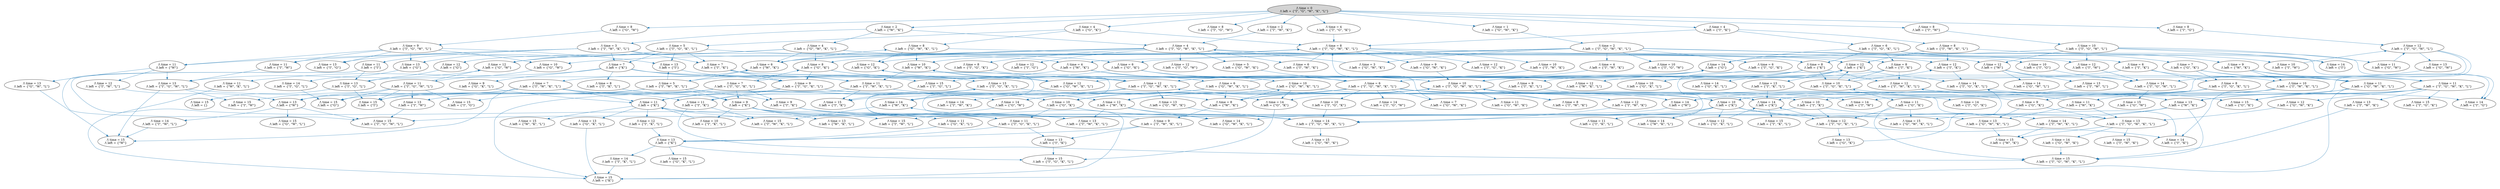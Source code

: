 strict digraph DiskGraph {
edge [colorscheme="paired12"]
nodesep=0.35;
subgraph cluster_graph {
color="white";
6371960837414711353 [label="/\\ time = 0\n/\\ left = {\"I\", \"G\", \"W\", \"K\", \"L\"}",style = filled]
6371960837414711353 -> -8831248367666489432 [label="",color="2",fontcolor="2"];
-8831248367666489432 [label="/\\ time = 1\n/\\ left = {\"G\", \"W\", \"K\"}"];
6371960837414711353 -> -2900929730394984305 [label="",color="2",fontcolor="2"];
-2900929730394984305 [label="/\\ time = 2\n/\\ left = {\"I\", \"W\", \"K\"}"];
-8831248367666489432 -> 6269832106303095257 [label="",color="2",fontcolor="2"];
6269832106303095257 [label="/\\ time = 2\n/\\ left = {\"I\", \"G\", \"W\", \"K\", \"L\"}"];
6371960837414711353 -> -523942397830972949 [label="",color="2",fontcolor="2"];
-523942397830972949 [label="/\\ time = 4\n/\\ left = {\"I\", \"G\", \"K\"}"];
-2900929730394984305 -> 5094582217989166073 [label="",color="2",fontcolor="2"];
5094582217989166073 [label="/\\ time = 4\n/\\ left = {\"I\", \"G\", \"W\", \"K\", \"L\"}"];
6269832106303095257 -> -4621315022431616959 [label="",color="2",fontcolor="2"];
-4621315022431616959 [label="/\\ time = 3\n/\\ left = {\"G\", \"W\", \"K\"}"];
6371960837414711353 -> 5800239404651510337 [label="",color="2",fontcolor="2"];
5800239404651510337 [label="/\\ time = 8\n/\\ left = {\"I\", \"G\", \"W\"}"];
5094582217989166073 -> -1141457604399744902 [label="",color="2",fontcolor="2"];
-1141457604399744902 [label="/\\ time = 5\n/\\ left = {\"G\", \"W\", \"K\"}"];
-4621315022431616959 -> 5094582217989166073 [label="",color="2",fontcolor="2"];
-523942397830972949 -> 7336766973543331769 [label="",color="2",fontcolor="2"];
7336766973543331769 [label="/\\ time = 8\n/\\ left = {\"I\", \"G\", \"W\", \"K\", \"L\"}"];
5094582217989166073 -> -6709110024493867171 [label="",color="2",fontcolor="2"];
-6709110024493867171 [label="/\\ time = 6\n/\\ left = {\"I\", \"W\", \"K\"}"];
6371960837414711353 -> -4266254804019821490 [label="",color="2",fontcolor="2"];
-4266254804019821490 [label="/\\ time = 2\n/\\ left = {\"W\", \"K\"}"];
6269832106303095257 -> -7473543381399648076 [label="",color="2",fontcolor="2"];
-7473543381399648076 [label="/\\ time = 4\n/\\ left = {\"I\", \"W\", \"K\"}"];
-6709110024493867171 -> 7336766973543331769 [label="",color="2",fontcolor="2"];
5094582217989166073 -> 7444579296535693725 [label="",color="2",fontcolor="2"];
7444579296535693725 [label="/\\ time = 8\n/\\ left = {\"I\", \"G\", \"K\"}"];
-1141457604399744902 -> 5322335580766396953 [label="",color="2",fontcolor="2"];
5322335580766396953 [label="/\\ time = 6\n/\\ left = {\"I\", \"G\", \"W\", \"K\", \"L\"}"];
-7473543381399648076 -> 5322335580766396953 [label="",color="2",fontcolor="2"];
6371960837414711353 -> 4829336978914820077 [label="",color="2",fontcolor="2"];
4829336978914820077 [label="/\\ time = 4\n/\\ left = {\"G\", \"K\"}"];
6269832106303095257 -> -4461302287940145662 [label="",color="2",fontcolor="2"];
-4461302287940145662 [label="/\\ time = 6\n/\\ left = {\"I\", \"G\", \"K\"}"];
-4266254804019821490 -> 1705804920901098505 [label="",color="2",fontcolor="2"];
1705804920901098505 [label="/\\ time = 3\n/\\ left = {\"I\", \"W\", \"K\", \"L\"}"];
4829336978914820077 -> 2562939062566474660 [label="",color="2",fontcolor="2"];
2562939062566474660 [label="/\\ time = 5\n/\\ left = {\"I\", \"G\", \"K\", \"L\"}"];
6371960837414711353 -> -6309179108195986662 [label="",color="2",fontcolor="2"];
-6309179108195986662 [label="/\\ time = 8\n/\\ left = {\"G\", \"W\"}"];
5094582217989166073 -> 2677169238158988691 [label="",color="2",fontcolor="2"];
2677169238158988691 [label="/\\ time = 12\n/\\ left = {\"I\", \"G\", \"W\"}"];
7444579296535693725 -> 8867369581331076217 [label="",color="2",fontcolor="2"];
8867369581331076217 [label="/\\ time = 12\n/\\ left = {\"I\", \"G\", \"W\", \"K\", \"L\"}"];
5322335580766396953 -> -3853838533204529261 [label="",color="2",fontcolor="2"];
-3853838533204529261 [label="/\\ time = 7\n/\\ left = {\"G\", \"W\", \"K\"}"];
7336766973543331769 -> 8053098161560733708 [label="",color="2",fontcolor="2"];
8053098161560733708 [label="/\\ time = 9\n/\\ left = {\"G\", \"W\", \"K\"}"];
5094582217989166073 -> -8141785892066152105 [label="",color="2",fontcolor="2"];
-8141785892066152105 [label="/\\ time = 6\n/\\ left = {\"W\", \"K\"}"];
6371960837414711353 -> -4266254804019821490 [label="",color="2",fontcolor="2"];
4829336978914820077 -> -2797845157396497645 [label="",color="2",fontcolor="2"];
-2797845157396497645 [label="/\\ time = 8\n/\\ left = {\"G\", \"W\", \"K\", \"L\"}"];
-4266254804019821490 -> -4727929919326121054 [label="",color="2",fontcolor="2"];
-4727929919326121054 [label="/\\ time = 4\n/\\ left = {\"G\", \"W\", \"K\", \"L\"}"];
6269832106303095257 -> 7697292913399426472 [label="",color="2",fontcolor="2"];
7697292913399426472 [label="/\\ time = 10\n/\\ left = {\"I\", \"G\", \"W\"}"];
-4266254804019821490 -> 5094582217989166073 [label="",color="2",fontcolor="2"];
4829336978914820077 -> 7336766973543331769 [label="",color="2",fontcolor="2"];
6371960837414711353 -> 113232029500720848 [label="",color="2",fontcolor="2"];
113232029500720848 [label="/\\ time = 4\n/\\ left = {\"I\", \"K\"}"];
5094582217989166073 -> -6962660217671868218 [label="",color="2",fontcolor="2"];
-6962660217671868218 [label="/\\ time = 8\n/\\ left = {\"G\", \"K\"}"];
7336766973543331769 -> 4399616329062002475 [label="",color="2",fontcolor="2"];
4399616329062002475 [label="/\\ time = 10\n/\\ left = {\"I\", \"W\", \"K\"}"];
-4461302287940145662 -> 7691661334317549145 [label="",color="2",fontcolor="2"];
7691661334317549145 [label="/\\ time = 10\n/\\ left = {\"I\", \"G\", \"W\", \"K\", \"L\"}"];
5322335580766396953 -> 550076472867141826 [label="",color="2",fontcolor="2"];
550076472867141826 [label="/\\ time = 8\n/\\ left = {\"I\", \"W\", \"K\"}"];
7336766973543331769 -> 1299804508428494415 [label="",color="2",fontcolor="2"];
1299804508428494415 [label="/\\ time = 12\n/\\ left = {\"I\", \"G\", \"K\"}"];
1705804920901098505 -> 2591670588935720626 [label="",color="2",fontcolor="2"];
5094582217989166073 -> -2037619334013131261 [label="",color="2",fontcolor="2"];
-2037619334013131261 [label="/\\ time = 12\n/\\ left = {\"G\", \"W\"}"];
6371960837414711353 -> -1520443659057632729 [label="",color="2",fontcolor="2"];
-1520443659057632729 [label="/\\ time = 8\n/\\ left = {\"I\", \"W\"}"];
4829336978914820077 -> 7336766973543331769 [label="",color="2",fontcolor="2"];
-4266254804019821490 -> 5094582217989166073 [label="",color="2",fontcolor="2"];
6269832106303095257 -> 2591670588935720626 [label="",color="2",fontcolor="2"];
2591670588935720626 [label="/\\ time = 4\n/\\ left = {\"W\", \"K\"}"];
-6309179108195986662 -> -4471962245824902801 [label="",color="2",fontcolor="2"];
-4471962245824902801 [label="/\\ time = 9\n/\\ left = {\"I\", \"G\", \"W\", \"L\"}"];
2562939062566474660 -> -1157242515935772664 [label="",color="2",fontcolor="2"];
-1157242515935772664 [label="/\\ time = 6\n/\\ left = {\"G\", \"K\"}"];
6371960837414711353 -> 4829336978914820077 [label="",color="2",fontcolor="2"];
5094582217989166073 -> -8141785892066152105 [label="",color="2",fontcolor="2"];
1705804920901098505 -> 8218057039632516014 [label="",color="2",fontcolor="2"];
8218057039632516014 [label="/\\ time = 7\n/\\ left = {\"I\", \"K\"}"];
7336766973543331769 -> 6005684039557623420 [label="",color="2",fontcolor="2"];
6005684039557623420 [label="/\\ time = 10\n/\\ left = {\"W\", \"K\"}"];
5322335580766396953 -> 6772469856706551412 [label="",color="2",fontcolor="2"];
6772469856706551412 [label="/\\ time = 10\n/\\ left = {\"I\", \"G\", \"K\"}"];
5094582217989166073 -> -2465528516496926213 [label="",color="2",fontcolor="2"];
-2465528516496926213 [label="/\\ time = 8\n/\\ left = {\"I\", \"K\"}"];
6371960837414711353 -> 113232029500720848 [label="",color="2",fontcolor="2"];
2562939062566474660 -> 8218057039632516014 [label="",color="2",fontcolor="2"];
6269832106303095257 -> -1157242515935772664 [label="",color="2",fontcolor="2"];
5094582217989166073 -> -6831983133775388866 [label="",color="2",fontcolor="2"];
-6831983133775388866 [label="/\\ time = 12\n/\\ left = {\"I\", \"W\"}"];
1705804920901098505 -> -7388036216354476199 [label="",color="2",fontcolor="2"];
-7388036216354476199 [label="/\\ time = 11\n/\\ left = {\"I\", \"W\"}"];
5322335580766396953 -> 2273164571783316090 [label="",color="2",fontcolor="2"];
2273164571783316090 [label="/\\ time = 14\n/\\ left = {\"I\", \"G\", \"W\"}"];
8867369581331076217 -> 1917401087481341918 [label="",color="2",fontcolor="2"];
1917401087481341918 [label="/\\ time = 13\n/\\ left = {\"G\", \"W\", \"K\"}"];
7336766973543331769 -> -3128297024363375137 [label="",color="2",fontcolor="2"];
-3128297024363375137 [label="/\\ time = 12\n/\\ left = {\"G\", \"K\"}"];
5094582217989166073 -> -6962660217671868218 [label="",color="2",fontcolor="2"];
6269832106303095257 -> 325575779589221631 [label="",color="2",fontcolor="2"];
325575779589221631 [label="/\\ time = 10\n/\\ left = {\"G\", \"W\"}"];
2562939062566474660 -> -9170479429236687985 [label="",color="2",fontcolor="2"];
-9170479429236687985 [label="/\\ time = 13\n/\\ left = {\"I\", \"G\"}"];
6371960837414711353 -> 1448338576817878029 [label="",color="2",fontcolor="2"];
1448338576817878029 [label="/\\ time = 8\n/\\ left = {\"I\", \"G\"}"];
6269832106303095257 -> 2591670588935720626 [label="",color="2",fontcolor="2"];
5094582217989166073 -> -2465528516496926213 [label="",color="2",fontcolor="2"];
7336766973543331769 -> 6005684039557623420 [label="",color="2",fontcolor="2"];
8867369581331076217 -> 5212691721570713849 [label="",color="2",fontcolor="2"];
5212691721570713849 [label="/\\ time = 14\n/\\ left = {\"I\", \"W\", \"K\"}"];
5322335580766396953 -> -23186889408523879 [label="",color="2",fontcolor="2"];
-23186889408523879 [label="/\\ time = 8\n/\\ left = {\"W\", \"K\"}"];
1705804920901098505 -> -5707223165747443672 [label="",color="2",fontcolor="2"];
-5707223165747443672 [label="/\\ time = 7\n/\\ left = {\"K\"}"];
5322335580766396953 -> 3722875036129287971 [label="",color="2",fontcolor="2"];
3722875036129287971 [label="/\\ time = 10\n/\\ left = {\"G\", \"K\"}"];
7336766973543331769 -> -7637812613059007262 [label="",color="2",fontcolor="2"];
-7637812613059007262 [label="/\\ time = 12\n/\\ left = {\"I\", \"K\"}"];
5094582217989166073 -> 6904070209384808724 [label="",color="2",fontcolor="2"];
6904070209384808724 [label="/\\ time = 12\n/\\ left = {\"I\", \"G\"}"];
6269832106303095257 -> -5951610694081365707 [label="",color="2",fontcolor="2"];
-5951610694081365707 [label="/\\ time = 6\n/\\ left = {\"I\", \"K\"}"];
6371960837414711353 -> -6309179108195986662 [label="",color="2",fontcolor="2"];
2562939062566474660 -> -5707223165747443672 [label="",color="2",fontcolor="2"];
7336766973543331769 -> -3128297024363375137 [label="",color="2",fontcolor="2"];
5094582217989166073 -> -2037619334013131261 [label="",color="2",fontcolor="2"];
1705804920901098505 -> -7455804395292830296 [label="",color="2",fontcolor="2"];
-7455804395292830296 [label="/\\ time = 11\n/\\ left = {\"W\"}"];
5322335580766396953 -> 5714235012428503526 [label="",color="2",fontcolor="2"];
5714235012428503526 [label="/\\ time = 14\n/\\ left = {\"G\", \"W\"}"];
8867369581331076217 -> 1770441135950715749 [label="",color="2",fontcolor="2"];
1770441135950715749 [label="/\\ time = 14\n/\\ left = {\"W\", \"K\"}"];
1705804920901098505 -> -5707223165747443672 [label="",color="2",fontcolor="2"];
5094582217989166073 -> -6831983133775388866 [label="",color="2",fontcolor="2"];
7336766973543331769 -> -7637812613059007262 [label="",color="2",fontcolor="2"];
5094582217989166073 -> 6904070209384808724 [label="",color="2",fontcolor="2"];
2562939062566474660 -> 7622667066197040300 [label="",color="2",fontcolor="2"];
7622667066197040300 [label="/\\ time = 13\n/\\ left = {\"G\"}"];
6371960837414711353 -> -1520443659057632729 [label="",color="2",fontcolor="2"];
6269832106303095257 -> 5049567594283308482 [label="",color="2",fontcolor="2"];
5049567594283308482 [label="/\\ time = 10\n/\\ left = {\"I\", \"W\"}"];
6371960837414711353 -> 1448338576817878029 [label="",color="2",fontcolor="2"];
2562939062566474660 -> -5707223165747443672 [label="",color="2",fontcolor="2"];
-3853838533204529261 -> 7336766973543331769 [label="",color="2",fontcolor="2"];
8867369581331076217 -> 1770441135950715749 [label="",color="2",fontcolor="2"];
5322335580766396953 -> -23186889408523879 [label="",color="2",fontcolor="2"];
1705804920901098505 -> 9074503242821554796 [label="",color="2",fontcolor="2"];
9074503242821554796 [label="/\\ time = 11\n/\\ left = {\"I\"}"];
-2797845157396497645 -> 6005684039557623420 [label="",color="2",fontcolor="2"];
2562939062566474660 -> 8241119446808970562 [label="",color="2",fontcolor="2"];
8241119446808970562 [label="/\\ time = 13\n/\\ left = {\"I\"}"];
-8141785892066152105 -> -4284924397026886185 [label="",color="2",fontcolor="2"];
-4284924397026886185 [label="/\\ time = 7\n/\\ left = {\"I\", \"W\", \"K\", \"L\"}"];
6269832106303095257 -> -1157242515935772664 [label="",color="2",fontcolor="2"];
8053098161560733708 -> 7691661334317549145 [label="",color="2",fontcolor="2"];
2562939062566474660 -> 7622667066197040300 [label="",color="2",fontcolor="2"];
-2797845157396497645 -> -3128297024363375137 [label="",color="2",fontcolor="2"];
6269832106303095257 -> -5951610694081365707 [label="",color="2",fontcolor="2"];
2562939062566474660 -> 8241119446808970562 [label="",color="2",fontcolor="2"];
1705804920901098505 -> -7455804395292830296 [label="",color="2",fontcolor="2"];
5322335580766396953 -> 8159757907082192414 [label="",color="2",fontcolor="2"];
8159757907082192414 [label="/\\ time = 10\n/\\ left = {\"I\", \"K\"}"];
-6962660217671868218 -> 4962519361249803029 [label="",color="2",fontcolor="2"];
4962519361249803029 [label="/\\ time = 9\n/\\ left = {\"I\", \"G\", \"K\", \"L\"}"];
113232029500720848 -> -586858936564457899 [label="",color="2",fontcolor="2"];
-586858936564457899 [label="/\\ time = 6\n/\\ left = {\"I\", \"G\", \"K\", \"L\"}"];
1705804920901098505 -> 9074503242821554796 [label="",color="2",fontcolor="2"];
113232029500720848 -> 8614686865264187543 [label="",color="2",fontcolor="2"];
8614686865264187543 [label="/\\ time = 8\n/\\ left = {\"I\", \"W\", \"K\", \"L\"}"];
6269832106303095257 -> -5121597497752286232 [label="",color="2",fontcolor="2"];
-5121597497752286232 [label="/\\ time = 10\n/\\ left = {\"I\", \"G\"}"];
-4727929919326121054 -> -8141785892066152105 [label="",color="2",fontcolor="2"];
-2797845157396497645 -> -6723982830371129385 [label="",color="2",fontcolor="2"];
-6723982830371129385 [label="/\\ time = 12\n/\\ left = {\"K\"}"];
-8141785892066152105 -> -2797845157396497645 [label="",color="2",fontcolor="2"];
6269832106303095257 -> 325575779589221631 [label="",color="2",fontcolor="2"];
-4727929919326121054 -> -6962660217671868218 [label="",color="2",fontcolor="2"];
-8141785892066152105 -> 7336766973543331769 [label="",color="2",fontcolor="2"];
113232029500720848 -> 7336766973543331769 [label="",color="2",fontcolor="2"];
4399616329062002475 -> 8867369581331076217 [label="",color="2",fontcolor="2"];
113232029500720848 -> 7336766973543331769 [label="",color="2",fontcolor="2"];
-6962660217671868218 -> 723058466498239181 [label="",color="2",fontcolor="2"];
723058466498239181 [label="/\\ time = 12\n/\\ left = {\"G\", \"W\", \"K\", \"L\"}"];
5322335580766396953 -> 998125645975314651 [label="",color="2",fontcolor="2"];
998125645975314651 [label="/\\ time = 14\n/\\ left = {\"I\", \"W\"}"];
-6962660217671868218 -> 8867369581331076217 [label="",color="2",fontcolor="2"];
7691661334317549145 -> 6156009485482188773 [label="",color="2",fontcolor="2"];
6156009485482188773 [label="/\\ time = 11\n/\\ left = {\"G\", \"W\", \"K\"}"];
550076472867141826 -> 7691661334317549145 [label="",color="2",fontcolor="2"];
-8141785892066152105 -> 7336766973543331769 [label="",color="2",fontcolor="2"];
-4727929919326121054 -> -2037619334013131261 [label="",color="2",fontcolor="2"];
-2797845157396497645 -> -6723982830371129385 [label="",color="2",fontcolor="2"];
-1520443659057632729 -> 1565576535402251422 [label="",color="2",fontcolor="2"];
1565576535402251422 [label="/\\ time = 10\n/\\ left = {\"I\", \"G\", \"W\", \"L\"}"];
6269832106303095257 -> 5049567594283308482 [label="",color="2",fontcolor="2"];
-4727929919326121054 -> -6308999399879201309 [label="",color="2",fontcolor="2"];
-6308999399879201309 [label="/\\ time = 8\n/\\ left = {\"K\"}"];
-2037619334013131261 -> 1356913316668434609 [label="",color="2",fontcolor="2"];
1356913316668434609 [label="/\\ time = 13\n/\\ left = {\"I\", \"G\", \"W\", \"L\"}"];
7691661334317549145 -> 8285466208143382288 [label="",color="2",fontcolor="2"];
8285466208143382288 [label="/\\ time = 12\n/\\ left = {\"I\", \"W\", \"K\"}"];
-6962660217671868218 -> 8867369581331076217 [label="",color="2",fontcolor="2"];
5322335580766396953 -> 3722875036129287971 [label="",color="2",fontcolor="2"];
-4727929919326121054 -> -7673712303763487733 [label="",color="2",fontcolor="2"];
-7673712303763487733 [label="/\\ time = 12\n/\\ left = {\"W\"}"];
-1157242515935772664 -> 5333120402827649867 [label="",color="2",fontcolor="2"];
5333120402827649867 [label="/\\ time = 7\n/\\ left = {\"I\", \"G\", \"K\", \"L\"}"];
-4471962245824902801 -> 325575779589221631 [label="",color="2",fontcolor="2"];
2591670588935720626 -> -5973307709953422024 [label="",color="2",fontcolor="2"];
-5973307709953422024 [label="/\\ time = 5\n/\\ left = {\"I\", \"W\", \"K\", \"L\"}"];
6269832106303095257 -> -5121597497752286232 [label="",color="2",fontcolor="2"];
-4471962245824902801 -> -7388036216354476199 [label="",color="2",fontcolor="2"];
-1157242515935772664 -> -5711020518815773700 [label="",color="2",fontcolor="2"];
-5711020518815773700 [label="/\\ time = 10\n/\\ left = {\"G\", \"W\", \"K\", \"L\"}"];
-4727929919326121054 -> -6308999399879201309 [label="",color="2",fontcolor="2"];
8218057039632516014 -> 4962519361249803029 [label="",color="2",fontcolor="2"];
5322335580766396953 -> 8159757907082192414 [label="",color="2",fontcolor="2"];
7691661334317549145 -> 2928752968853418406 [label="",color="2",fontcolor="2"];
2928752968853418406 [label="/\\ time = 14\n/\\ left = {\"I\", \"G\", \"K\"}"];
5322335580766396953 -> -926112924505309455 [label="",color="2",fontcolor="2"];
-926112924505309455 [label="/\\ time = 14\n/\\ left = {\"I\", \"G\"}"];
-1157242515935772664 -> 7691661334317549145 [label="",color="2",fontcolor="2"];
8218057039632516014 -> -6645085885266455194 [label="",color="2",fontcolor="2"];
-4727929919326121054 -> 7745834697221249569 [label="",color="2",fontcolor="2"];
7745834697221249569 [label="/\\ time = 12\n/\\ left = {\"G\"}"];
6005684039557623420 -> -6645085885266455194 [label="",color="2",fontcolor="2"];
-6645085885266455194 [label="/\\ time = 11\n/\\ left = {\"I\", \"W\", \"K\", \"L\"}"];
-4471962245824902801 -> -9170479429236687985 [label="",color="2",fontcolor="2"];
2591670588935720626 -> -2886407730603400371 [label="",color="2",fontcolor="2"];
-2886407730603400371 [label="/\\ time = 6\n/\\ left = {\"G\", \"W\", \"K\", \"L\"}"];
-4471962245824902801 -> -7455804395292830296 [label="",color="2",fontcolor="2"];
6005684039557623420 -> 723058466498239181 [label="",color="2",fontcolor="2"];
-4727929919326121054 -> -7673712303763487733 [label="",color="2",fontcolor="2"];
-4471962245824902801 -> 7622667066197040300 [label="",color="2",fontcolor="2"];
8218057039632516014 -> 7857040817590419113 [label="",color="2",fontcolor="2"];
7857040817590419113 [label="/\\ time = 11\n/\\ left = {\"I\", \"G\", \"W\", \"K\", \"L\"}"];
5322335580766396953 -> 5714235012428503526 [label="",color="2",fontcolor="2"];
7691661334317549145 -> -5448167388788841344 [label="",color="2",fontcolor="2"];
-5448167388788841344 [label="/\\ time = 12\n/\\ left = {\"W\", \"K\"}"];
-1157242515935772664 -> 7691661334317549145 [label="",color="2",fontcolor="2"];
8218057039632516014 -> 7857040817590419113 [label="",color="2",fontcolor="2"];
5322335580766396953 -> 998125645975314651 [label="",color="2",fontcolor="2"];
-4471962245824902801 -> -7455804395292830296 [label="",color="2",fontcolor="2"];
-4727929919326121054 -> 7745834697221249569 [label="",color="2",fontcolor="2"];
5322335580766396953 -> -926112924505309455 [label="",color="2",fontcolor="2"];
6005684039557623420 -> 8867369581331076217 [label="",color="2",fontcolor="2"];
2591670588935720626 -> 5322335580766396953 [label="",color="2",fontcolor="2"];
-7388036216354476199 -> 1356913316668434609 [label="",color="2",fontcolor="2"];
6005684039557623420 -> 8867369581331076217 [label="",color="2",fontcolor="2"];
-6831983133775388866 -> -4134633283257080512 [label="",color="2",fontcolor="2"];
-4134633283257080512 [label="/\\ time = 14\n/\\ left = {\"I\", \"G\", \"W\", \"L\"}"];
-4471962245824902801 -> 8241119446808970562 [label="",color="2",fontcolor="2"];
6772469856706551412 -> 8385722489943303577 [label="",color="2",fontcolor="2"];
8385722489943303577 [label="/\\ time = 14\n/\\ left = {\"I\", \"G\", \"W\", \"K\", \"L\"}"];
-2465528516496926213 -> -8028787259912587548 [label="",color="2",fontcolor="2"];
-8028787259912587548 [label="/\\ time = 10\n/\\ left = {\"I\", \"G\", \"K\", \"L\"}"];
7691661334317549145 -> 8675032511394589242 [label="",color="2",fontcolor="2"];
8675032511394589242 [label="/\\ time = 14\n/\\ left = {\"G\", \"K\"}"];
1448338576817878029 -> -5833081461235444305 [label="",color="2",fontcolor="2"];
-5833081461235444305 [label="/\\ time = 12\n/\\ left = {\"I\", \"G\", \"W\", \"L\"}"];
325575779589221631 -> -6313473039871280768 [label="",color="2",fontcolor="2"];
-6313473039871280768 [label="/\\ time = 11\n/\\ left = {\"I\", \"G\", \"W\", \"L\"}"];
-4471962245824902801 -> 7622667066197040300 [label="",color="2",fontcolor="2"];
-3128297024363375137 -> -7495478046075905333 [label="",color="2",fontcolor="2"];
-7495478046075905333 [label="/\\ time = 13\n/\\ left = {\"I\", \"G\", \"K\", \"L\"}"];
1917401087481341918 -> 8385722489943303577 [label="",color="2",fontcolor="2"];
2591670588935720626 -> 5322335580766396953 [label="",color="2",fontcolor="2"];
-5707223165747443672 -> -8122254920239413681 [label="",color="2",fontcolor="2"];
-8122254920239413681 [label="/\\ time = 8\n/\\ left = {\"I\", \"K\", \"L\"}"];
-23186889408523879 -> -3867037199922207351 [label="",color="2",fontcolor="2"];
-3867037199922207351 [label="/\\ time = 9\n/\\ left = {\"I\", \"W\", \"K\", \"L\"}"];
-4471962245824902801 -> 8241119446808970562 [label="",color="2",fontcolor="2"];
7691661334317549145 -> -5448167388788841344 [label="",color="2",fontcolor="2"];
-7455804395292830296 -> 9164925319192435687 [label="",color="2",fontcolor="2"];
9164925319192435687 [label="/\\ time = 12\n/\\ left = {\"I\", \"W\", \"L\"}"];
7691661334317549145 -> 4248283751074091783 [label="",color="2",fontcolor="2"];
4248283751074091783 [label="/\\ time = 14\n/\\ left = {\"I\", \"K\"}"];
-2465528516496926213 -> -6581628840728495799 [label="",color="2",fontcolor="2"];
-6581628840728495799 [label="/\\ time = 12\n/\\ left = {\"I\", \"W\", \"K\", \"L\"}"];
-7455804395292830296 -> 1679916029701303081 [label="",color="2",fontcolor="2"];
1679916029701303081 [label="/\\ time = 13\n/\\ left = {\"G\", \"W\", \"L\"}"];
-2465528516496926213 -> 8867369581331076217 [label="",color="2",fontcolor="2"];
-23186889408523879 -> -5711020518815773700 [label="",color="2",fontcolor="2"];
-2465528516496926213 -> 8867369581331076217 [label="",color="2",fontcolor="2"];
-7455804395292830296 -> 1356913316668434609 [label="",color="2",fontcolor="2"];
-5707223165747443672 -> -1790201117174368639 [label="",color="2",fontcolor="2"];
-1790201117174368639 [label="/\\ time = 9\n/\\ left = {\"G\", \"K\", \"L\"}"];
-5951610694081365707 -> -502596415773800949 [label="",color="2",fontcolor="2"];
-502596415773800949 [label="/\\ time = 8\n/\\ left = {\"I\", \"G\", \"K\", \"L\"}"];
-5707223165747443672 -> 5981011999981895668 [label="",color="2",fontcolor="2"];
5981011999981895668 [label="/\\ time = 11\n/\\ left = {\"W\", \"K\", \"L\"}"];
-7637812613059007262 -> 4877640261286008634 [label="",color="2",fontcolor="2"];
4877640261286008634 [label="/\\ time = 14\n/\\ left = {\"I\", \"G\", \"K\", \"L\"}"];
3722875036129287971 -> 3263991176505297914 [label="",color="2",fontcolor="2"];
3263991176505297914 [label="/\\ time = 11\n/\\ left = {\"I\", \"G\", \"K\", \"L\"}"];
-5707223165747443672 -> 4962519361249803029 [label="",color="2",fontcolor="2"];
-5951610694081365707 -> 2170712687378098296 [label="",color="2",fontcolor="2"];
2170712687378098296 [label="/\\ time = 10\n/\\ left = {\"I\", \"W\", \"K\", \"L\"}"];
-7455804395292830296 -> 1356913316668434609 [label="",color="2",fontcolor="2"];
5714235012428503526 -> 8883023466846328926 [label="",color="2",fontcolor="2"];
8883023466846328926 [label="/\\ time = 15\n/\\ left = {\"I\", \"G\", \"W\", \"L\"}"];
-23186889408523879 -> 7691661334317549145 [label="",color="2",fontcolor="2"];
7691661334317549145 -> 8675032511394589242 [label="",color="2",fontcolor="2"];
7622667066197040300 -> 2697301953577336145 [label="",color="2",fontcolor="2"];
2697301953577336145 [label="/\\ time = 14\n/\\ left = {\"I\", \"G\", \"L\"}"];
1770441135950715749 -> 8134405718751704248 [label="",color="2",fontcolor="2"];
8134405718751704248 [label="/\\ time = 15\n/\\ left = {\"I\", \"W\", \"K\", \"L\"}"];
-5951610694081365707 -> 7691661334317549145 [label="",color="2",fontcolor="2"];
-5707223165747443672 -> -6645085885266455194 [label="",color="2",fontcolor="2"];
3722875036129287971 -> 7177258308454459938 [label="",color="2",fontcolor="2"];
7177258308454459938 [label="/\\ time = 14\n/\\ left = {\"G\", \"W\", \"K\", \"L\"}"];
-5707223165747443672 -> 4962519361249803029 [label="",color="2",fontcolor="2"];
-5951610694081365707 -> 7691661334317549145 [label="",color="2",fontcolor="2"];
9074503242821554796 -> -8393249330695838683 [label="",color="2",fontcolor="2"];
-8393249330695838683 [label="/\\ time = 13\n/\\ left = {\"I\", \"G\", \"L\"}"];
-23186889408523879 -> 7691661334317549145 [label="",color="2",fontcolor="2"];
-5707223165747443672 -> 965568230832027362 [label="",color="2",fontcolor="2"];
965568230832027362 [label="/\\ time = 11\n/\\ left = {\"G\", \"W\", \"K\", \"L\"}"];
-4284924397026886185 -> -23186889408523879 [label="",color="2",fontcolor="2"];
5049567594283308482 -> -5833081461235444305 [label="",color="2",fontcolor="2"];
-5707223165747443672 -> -6645085885266455194 [label="",color="2",fontcolor="2"];
7691661334317549145 -> 4248283751074091783 [label="",color="2",fontcolor="2"];
8159757907082192414 -> 3036187311739627477 [label="",color="2",fontcolor="2"];
3036187311739627477 [label="/\\ time = 12\n/\\ left = {\"I\", \"G\", \"K\", \"L\"}"];
-4284924397026886185 -> -5884359350776144763 [label="",color="2",fontcolor="2"];
-5884359350776144763 [label="/\\ time = 11\n/\\ left = {\"I\", \"K\"}"];
8241119446808970562 -> -5680762969032297524 [label="",color="2",fontcolor="2"];
-5680762969032297524 [label="/\\ time = 15\n/\\ left = {\"I\", \"G\", \"L\"}"];
9074503242821554796 -> -3324827628949110125 [label="",color="2",fontcolor="2"];
-3324827628949110125 [label="/\\ time = 15\n/\\ left = {\"I\", \"W\", \"L\"}"];
3722875036129287971 -> 8385722489943303577 [label="",color="2",fontcolor="2"];
4962519361249803029 -> 3722875036129287971 [label="",color="2",fontcolor="2"];
-4284924397026886185 -> -3264604839937828288 [label="",color="2",fontcolor="2"];
-3264604839937828288 [label="/\\ time = 15\n/\\ left = {\"I\", \"W\"}"];
-586858936564457899 -> 3502499639264262803 [label="",color="2",fontcolor="2"];
3502499639264262803 [label="/\\ time = 7\n/\\ left = {\"G\", \"K\"}"];
8159757907082192414 -> -3658272207584884314 [label="",color="2",fontcolor="2"];
-3658272207584884314 [label="/\\ time = 14\n/\\ left = {\"I\", \"W\", \"K\", \"L\"}"];
-586858936564457899 -> -2465528516496926213 [label="",color="2",fontcolor="2"];
8614686865264187543 -> 2361673361365871362 [label="",color="2",fontcolor="2"];
2361673361365871362 [label="/\\ time = 9\n/\\ left = {\"W\", \"K\"}"];
-586858936564457899 -> -926112924505309455 [label="",color="2",fontcolor="2"];
-5707223165747443672 -> 965568230832027362 [label="",color="2",fontcolor="2"];
8614686865264187543 -> -7637812613059007262 [label="",color="2",fontcolor="2"];
8159757907082192414 -> 8385722489943303577 [label="",color="2",fontcolor="2"];
-4284924397026886185 -> -5789013334963296652 [label="",color="2",fontcolor="2"];
-5789013334963296652 [label="/\\ time = 11\n/\\ left = {\"K\"}"];
4962519361249803029 -> -5884359350776144763 [label="",color="2",fontcolor="2"];
9074503242821554796 -> 8883023466846328926 [label="",color="2",fontcolor="2"];
3722875036129287971 -> 8385722489943303577 [label="",color="2",fontcolor="2"];
8614686865264187543 -> -6723982830371129385 [label="",color="2",fontcolor="2"];
9074503242821554796 -> 8883023466846328926 [label="",color="2",fontcolor="2"];
8159757907082192414 -> 8385722489943303577 [label="",color="2",fontcolor="2"];
-5121597497752286232 -> -4134633283257080512 [label="",color="2",fontcolor="2"];
-586858936564457899 -> -6308999399879201309 [label="",color="2",fontcolor="2"];
8614686865264187543 -> -6723982830371129385 [label="",color="2",fontcolor="2"];
723058466498239181 -> 1770441135950715749 [label="",color="2",fontcolor="2"];
-6723982830371129385 -> 7951397524014458624 [label="",color="2",fontcolor="2"];
7951397524014458624 [label="/\\ time = 13\n/\\ left = {\"I\", \"K\", \"L\"}"];
4962519361249803029 -> -5789013334963296652 [label="",color="2",fontcolor="2"];
-4284924397026886185 -> -7901044227752243300 [label="",color="2",fontcolor="2"];
-7901044227752243300 [label="/\\ time = 15\n/\\ left = {\"W\"}"];
-6723982830371129385 -> 4365606840321376295 [label="",color="2",fontcolor="2"];
4365606840321376295 [label="/\\ time = 14\n/\\ left = {\"G\", \"K\", \"L\"}"];
-4284924397026886185 -> -5789013334963296652 [label="",color="2",fontcolor="2"];
-6308999399879201309 -> 1945741777703356626 [label="",color="2",fontcolor="2"];
1945741777703356626 [label="/\\ time = 9\n/\\ left = {\"I\", \"K\", \"L\"}"];
-6723982830371129385 -> 4877640261286008634 [label="",color="2",fontcolor="2"];
-586858936564457899 -> 7931263615438493499 [label="",color="2",fontcolor="2"];
7931263615438493499 [label="/\\ time = 14\n/\\ left = {\"G\"}"];
1565576535402251422 -> -2598739991365544348 [label="",color="2",fontcolor="2"];
-2598739991365544348 [label="/\\ time = 11\n/\\ left = {\"G\", \"W\"}"];
6156009485482188773 -> 8867369581331076217 [label="",color="2",fontcolor="2"];
-586858936564457899 -> -6308999399879201309 [label="",color="2",fontcolor="2"];
-6723982830371129385 -> 4877640261286008634 [label="",color="2",fontcolor="2"];
-4284924397026886185 -> 8588768953317804120 [label="",color="2",fontcolor="2"];
8588768953317804120 [label="/\\ time = 15\n/\\ left = {\"I\"}"];
1356913316668434609 -> 5714235012428503526 [label="",color="2",fontcolor="2"];
4962519361249803029 -> -5789013334963296652 [label="",color="2",fontcolor="2"];
-7673712303763487733 -> -1479706266319088262 [label="",color="2",fontcolor="2"];
-1479706266319088262 [label="/\\ time = 13\n/\\ left = {\"I\", \"W\", \"L\"}"];
-4284924397026886185 -> -7901044227752243300 [label="",color="2",fontcolor="2"];
8285466208143382288 -> 8385722489943303577 [label="",color="2",fontcolor="2"];
1565576535402251422 -> -6831983133775388866 [label="",color="2",fontcolor="2"];
-586858936564457899 -> 8468723376965521109 [label="",color="2",fontcolor="2"];
8468723376965521109 [label="/\\ time = 14\n/\\ left = {\"I\"}"];
-6308999399879201309 -> 5317731326788841461 [label="",color="2",fontcolor="2"];
5317731326788841461 [label="/\\ time = 10\n/\\ left = {\"G\", \"K\", \"L\"}"];
1565576535402251422 -> -926112924505309455 [label="",color="2",fontcolor="2"];
-5973307709953422024 -> -8141785892066152105 [label="",color="2",fontcolor="2"];
-4284924397026886185 -> 8588768953317804120 [label="",color="2",fontcolor="2"];
5333120402827649867 -> -6962660217671868218 [label="",color="2",fontcolor="2"];
-7673712303763487733 -> -5063225359911882147 [label="",color="2",fontcolor="2"];
-5063225359911882147 [label="/\\ time = 14\n/\\ left = {\"G\", \"W\", \"L\"}"];
1356913316668434609 -> -3264604839937828288 [label="",color="2",fontcolor="2"];
-5711020518815773700 -> -5448167388788841344 [label="",color="2",fontcolor="2"];
5333120402827649867 -> 190110154991477600 [label="",color="2",fontcolor="2"];
-5973307709953422024 -> 190110154991477600 [label="",color="2",fontcolor="2"];
190110154991477600 [label="/\\ time = 9\n/\\ left = {\"I\", \"K\"}"];
1565576535402251422 -> -7673712303763487733 [label="",color="2",fontcolor="2"];
-6308999399879201309 -> -8596527939568563886 [label="",color="2",fontcolor="2"];
-8596527939568563886 [label="/\\ time = 12\n/\\ left = {\"W\", \"K\", \"L\"}"];
-586858936564457899 -> 7931263615438493499 [label="",color="2",fontcolor="2"];
-6308999399879201309 -> -8028787259912587548 [label="",color="2",fontcolor="2"];
1565576535402251422 -> 7931263615438493499 [label="",color="2",fontcolor="2"];
-5973307709953422024 -> 9098446920652121509 [label="",color="2",fontcolor="2"];
9098446920652121509 [label="/\\ time = 13\n/\\ left = {\"I\", \"W\"}"];
-7673712303763487733 -> -4134633283257080512 [label="",color="2",fontcolor="2"];
-5973307709953422024 -> -6141094968552920210 [label="",color="2",fontcolor="2"];
-6141094968552920210 [label="/\\ time = 9\n/\\ left = {\"K\"}"];
-7673712303763487733 -> -4134633283257080512 [label="",color="2",fontcolor="2"];
5333120402827649867 -> 3192506773711520874 [label="",color="2",fontcolor="2"];
3192506773711520874 [label="/\\ time = 15\n/\\ left = {\"I\", \"G\"}"];
-5973307709953422024 -> -7550597585122573690 [label="",color="2",fontcolor="2"];
-7550597585122573690 [label="/\\ time = 13\n/\\ left = {\"W\"}"];
-5711020518815773700 -> 8675032511394589242 [label="",color="2",fontcolor="2"];
1356913316668434609 -> -7901044227752243300 [label="",color="2",fontcolor="2"];
-5973307709953422024 -> -6141094968552920210 [label="",color="2",fontcolor="2"];
5333120402827649867 -> -6141094968552920210 [label="",color="2",fontcolor="2"];
1565576535402251422 -> -7673712303763487733 [label="",color="2",fontcolor="2"];
-586858936564457899 -> 8468723376965521109 [label="",color="2",fontcolor="2"];
-5711020518815773700 -> -6358901670821053747 [label="",color="2",fontcolor="2"];
-6358901670821053747 [label="/\\ time = 14\n/\\ left = {\"K\"}"];
7745834697221249569 -> -8393249330695838683 [label="",color="2",fontcolor="2"];
-6308999399879201309 -> -6581628840728495799 [label="",color="2",fontcolor="2"];
5333120402827649867 -> 7828979008762794422 [label="",color="2",fontcolor="2"];
7828979008762794422 [label="/\\ time = 15\n/\\ left = {\"G\"}"];
-6308999399879201309 -> -8028787259912587548 [label="",color="2",fontcolor="2"];
1565576535402251422 -> 8468723376965521109 [label="",color="2",fontcolor="2"];
5333120402827649867 -> -6141094968552920210 [label="",color="2",fontcolor="2"];
-6308999399879201309 -> 723058466498239181 [label="",color="2",fontcolor="2"];
1356913316668434609 -> -7901044227752243300 [label="",color="2",fontcolor="2"];
-5973307709953422024 -> 8241119446808970562 [label="",color="2",fontcolor="2"];
-6308999399879201309 -> -6581628840728495799 [label="",color="2",fontcolor="2"];
5333120402827649867 -> 8588768953317804120 [label="",color="2",fontcolor="2"];
1565576535402251422 -> 7931263615438493499 [label="",color="2",fontcolor="2"];
-6308999399879201309 -> 723058466498239181 [label="",color="2",fontcolor="2"];
-6645085885266455194 -> -5448167388788841344 [label="",color="2",fontcolor="2"];
-5711020518815773700 -> -6358901670821053747 [label="",color="2",fontcolor="2"];
1565576535402251422 -> 8468723376965521109 [label="",color="2",fontcolor="2"];
5333120402827649867 -> 7828979008762794422 [label="",color="2",fontcolor="2"];
-5973307709953422024 -> -7550597585122573690 [label="",color="2",fontcolor="2"];
-2886407730603400371 -> -23186889408523879 [label="",color="2",fontcolor="2"];
-4134633283257080512 -> -8059529381211905155 [label="",color="2",fontcolor="2"];
-8059529381211905155 [label="/\\ time = 15\n/\\ left = {\"G\", \"W\"}"];
5333120402827649867 -> 8588768953317804120 [label="",color="2",fontcolor="2"];
-6645085885266455194 -> -1900755036687226468 [label="",color="2",fontcolor="2"];
-1900755036687226468 [label="/\\ time = 15\n/\\ left = {\"I\", \"K\"}"];
7857040817590419113 -> -8152456671439443645 [label="",color="2",fontcolor="2"];
-8152456671439443645 [label="/\\ time = 12\n/\\ left = {\"G\", \"W\", \"K\"}"];
-8028787259912587548 -> -1386675668082022984 [label="",color="2",fontcolor="2"];
-1386675668082022984 [label="/\\ time = 11\n/\\ left = {\"G\", \"K\"}"];
8385722489943303577 -> 2321370586534768695 [label="",color="2",fontcolor="2"];
2321370586534768695 [label="/\\ time = 15\n/\\ left = {\"G\", \"W\", \"K\"}"];
-2886407730603400371 -> 3722875036129287971 [label="",color="2",fontcolor="2"];
-5973307709953422024 -> 8241119446808970562 [label="",color="2",fontcolor="2"];
-5448167388788841344 -> 1833344760942199895 [label="",color="2",fontcolor="2"];
1833344760942199895 [label="/\\ time = 13\n/\\ left = {\"I\", \"W\", \"K\", \"L\"}"];
-5833081461235444305 -> 4382893934100159640 [label="",color="2",fontcolor="2"];
4382893934100159640 [label="/\\ time = 13\n/\\ left = {\"G\", \"W\"}"];
-2886407730603400371 -> 5714235012428503526 [label="",color="2",fontcolor="2"];
8675032511394589242 -> -114602296440427996 [label="",color="2",fontcolor="2"];
-114602296440427996 [label="/\\ time = 15\n/\\ left = {\"I\", \"G\", \"K\", \"L\"}"];
-8028787259912587548 -> -7637812613059007262 [label="",color="2",fontcolor="2"];
7857040817590419113 -> -1820370801020315251 [label="",color="2",fontcolor="2"];
-1820370801020315251 [label="/\\ time = 13\n/\\ left = {\"I\", \"W\", \"K\"}"];
-6645085885266455194 -> -6523683626013918144 [label="",color="2",fontcolor="2"];
-6523683626013918144 [label="/\\ time = 15\n/\\ left = {\"K\"}"];
-8028787259912587548 -> -6723982830371129385 [label="",color="2",fontcolor="2"];
-6313473039871280768 -> -2037619334013131261 [label="",color="2",fontcolor="2"];
-2886407730603400371 -> -5972098723319537415 [label="",color="2",fontcolor="2"];
-5972098723319537415 [label="/\\ time = 10\n/\\ left = {\"K\"}"];
-5833081461235444305 -> 998125645975314651 [label="",color="2",fontcolor="2"];
-8028787259912587548 -> -6723982830371129385 [label="",color="2",fontcolor="2"];
-5448167388788841344 -> 7177258308454459938 [label="",color="2",fontcolor="2"];
-2886407730603400371 -> -8003381475156719343 [label="",color="2",fontcolor="2"];
-8003381475156719343 [label="/\\ time = 14\n/\\ left = {\"W\"}"];
-7495478046075905333 -> 8675032511394589242 [label="",color="2",fontcolor="2"];
-5448167388788841344 -> 8385722489943303577 [label="",color="2",fontcolor="2"];
-6645085885266455194 -> -6523683626013918144 [label="",color="2",fontcolor="2"];
-6313473039871280768 -> 9098446920652121509 [label="",color="2",fontcolor="2"];
-2886407730603400371 -> -5972098723319537415 [label="",color="2",fontcolor="2"];
7857040817590419113 -> -4836205509722521797 [label="",color="2",fontcolor="2"];
-4836205509722521797 [label="/\\ time = 15\n/\\ left = {\"I\", \"G\", \"K\"}"];
-8122254920239413681 -> -6141094968552920210 [label="",color="2",fontcolor="2"];
-6313473039871280768 -> 3192506773711520874 [label="",color="2",fontcolor="2"];
-5448167388788841344 -> 8385722489943303577 [label="",color="2",fontcolor="2"];
-7495478046075905333 -> -1900755036687226468 [label="",color="2",fontcolor="2"];
-3867037199922207351 -> 6005684039557623420 [label="",color="2",fontcolor="2"];
-5833081461235444305 -> -8003381475156719343 [label="",color="2",fontcolor="2"];
-6313473039871280768 -> -7550597585122573690 [label="",color="2",fontcolor="2"];
-3867037199922207351 -> 5290268485143910009 [label="",color="2",fontcolor="2"];
5290268485143910009 [label="/\\ time = 13\n/\\ left = {\"I\", \"K\"}"];
-7495478046075905333 -> -6523683626013918144 [label="",color="2",fontcolor="2"];
-5833081461235444305 -> -8003381475156719343 [label="",color="2",fontcolor="2"];
7857040817590419113 -> 7714664432637533723 [label="",color="2",fontcolor="2"];
7714664432637533723 [label="/\\ time = 13\n/\\ left = {\"W\", \"K\"}"];
-2886407730603400371 -> 7931263615438493499 [label="",color="2",fontcolor="2"];
-6313473039871280768 -> 7828979008762794422 [label="",color="2",fontcolor="2"];
-3867037199922207351 -> -6910771510804352678 [label="",color="2",fontcolor="2"];
-6910771510804352678 [label="/\\ time = 13\n/\\ left = {\"K\"}"];
-6581628840728495799 -> 7714664432637533723 [label="",color="2",fontcolor="2"];
9164925319192435687 -> -7550597585122573690 [label="",color="2",fontcolor="2"];
-6313473039871280768 -> -7550597585122573690 [label="",color="2",fontcolor="2"];
1679916029701303081 -> -7901044227752243300 [label="",color="2",fontcolor="2"];
7857040817590419113 -> -6410822572529725279 [label="",color="2",fontcolor="2"];
-6410822572529725279 [label="/\\ time = 15\n/\\ left = {\"G\", \"K\"}"];
-2886407730603400371 -> -8003381475156719343 [label="",color="2",fontcolor="2"];
-7495478046075905333 -> -6523683626013918144 [label="",color="2",fontcolor="2"];
5981011999981895668 -> -6523683626013918144 [label="",color="2",fontcolor="2"];
-502596415773800949 -> 4626445479041849949 [label="",color="2",fontcolor="2"];
4626445479041849949 [label="/\\ time = 9\n/\\ left = {\"G\", \"K\"}"];
7857040817590419113 -> 7714664432637533723 [label="",color="2",fontcolor="2"];
-1790201117174368639 -> -5789013334963296652 [label="",color="2",fontcolor="2"];
-6313473039871280768 -> 8588768953317804120 [label="",color="2",fontcolor="2"];
-3867037199922207351 -> -6910771510804352678 [label="",color="2",fontcolor="2"];
-502596415773800949 -> 8159757907082192414 [label="",color="2",fontcolor="2"];
-6313473039871280768 -> 7828979008762794422 [label="",color="2",fontcolor="2"];
7857040817590419113 -> -1900755036687226468 [label="",color="2",fontcolor="2"];
4877640261286008634 -> -6410822572529725279 [label="",color="2",fontcolor="2"];
-502596415773800949 -> -5972098723319537415 [label="",color="2",fontcolor="2"];
7857040817590419113 -> -6410822572529725279 [label="",color="2",fontcolor="2"];
3263991176505297914 -> -3128297024363375137 [label="",color="2",fontcolor="2"];
-2886407730603400371 -> 7931263615438493499 [label="",color="2",fontcolor="2"];
-502596415773800949 -> -5972098723319537415 [label="",color="2",fontcolor="2"];
7857040817590419113 -> -1900755036687226468 [label="",color="2",fontcolor="2"];
2170712687378098296 -> -8344115549856574233 [label="",color="2",fontcolor="2"];
-8344115549856574233 [label="/\\ time = 11\n/\\ left = {\"W\", \"K\"}"];
-6313473039871280768 -> 8588768953317804120 [label="",color="2",fontcolor="2"];
2697301953577336145 -> 7828979008762794422 [label="",color="2",fontcolor="2"];
3263991176505297914 -> 5290268485143910009 [label="",color="2",fontcolor="2"];
-8393249330695838683 -> 7931263615438493499 [label="",color="2",fontcolor="2"];
2170712687378098296 -> 4248283751074091783 [label="",color="2",fontcolor="2"];
3036187311739627477 -> 864067306064719684 [label="",color="2",fontcolor="2"];
864067306064719684 [label="/\\ time = 13\n/\\ left = {\"G\", \"K\"}"];
-5884359350776144763 -> -7495478046075905333 [label="",color="2",fontcolor="2"];
-5884359350776144763 -> 8134405718751704248 [label="",color="2",fontcolor="2"];
3036187311739627477 -> 4248283751074091783 [label="",color="2",fontcolor="2"];
-5884359350776144763 -> 8347289869901454697 [label="",color="2",fontcolor="2"];
8347289869901454697 [label="/\\ time = 15\n/\\ left = {\"I\", \"G\", \"W\", \"K\", \"L\"}"];
3263991176505297914 -> -6910771510804352678 [label="",color="2",fontcolor="2"];
3502499639264262803 -> -502596415773800949 [label="",color="2",fontcolor="2"];
-3658272207584884314 -> -4036887622697082370 [label="",color="2",fontcolor="2"];
-4036887622697082370 [label="/\\ time = 15\n/\\ left = {\"W\", \"K\"}"];
-8393249330695838683 -> 8588768953317804120 [label="",color="2",fontcolor="2"];
3263991176505297914 -> -6910771510804352678 [label="",color="2",fontcolor="2"];
965568230832027362 -> 7714664432637533723 [label="",color="2",fontcolor="2"];
3502499639264262803 -> 965568230832027362 [label="",color="2",fontcolor="2"];
-5884359350776144763 -> 8347289869901454697 [label="",color="2",fontcolor="2"];
3502499639264262803 -> 7857040817590419113 [label="",color="2",fontcolor="2"];
3036187311739627477 -> -6358901670821053747 [label="",color="2",fontcolor="2"];
3502499639264262803 -> 7857040817590419113 [label="",color="2",fontcolor="2"];
2170712687378098296 -> -6358901670821053747 [label="",color="2",fontcolor="2"];
965568230832027362 -> -6410822572529725279 [label="",color="2",fontcolor="2"];
7951397524014458624 -> -6358901670821053747 [label="",color="2",fontcolor="2"];
3036187311739627477 -> -6358901670821053747 [label="",color="2",fontcolor="2"];
2170712687378098296 -> -6358901670821053747 [label="",color="2",fontcolor="2"];
-5789013334963296652 -> -423808870224352867 [label="",color="2",fontcolor="2"];
-423808870224352867 [label="/\\ time = 12\n/\\ left = {\"I\", \"K\", \"L\"}"];
2361673361365871362 -> 2170712687378098296 [label="",color="2",fontcolor="2"];
1945741777703356626 -> -5972098723319537415 [label="",color="2",fontcolor="2"];
2361673361365871362 -> 965568230832027362 [label="",color="2",fontcolor="2"];
-8393249330695838683 -> 6445011535896185208 [label="",color="2",fontcolor="2"];
6445011535896185208 [label="/\\ time = 15\n/\\ left = {}"];
2361673361365871362 -> 7857040817590419113 [label="",color="2",fontcolor="2"];
-2598739991365544348 -> -5833081461235444305 [label="",color="2",fontcolor="2"];
965568230832027362 -> -6523683626013918144 [label="",color="2",fontcolor="2"];
-5789013334963296652 -> -7890784093490095789 [label="",color="2",fontcolor="2"];
-7890784093490095789 [label="/\\ time = 13\n/\\ left = {\"G\", \"K\", \"L\"}"];
7931263615438493499 -> -5680762969032297524 [label="",color="2",fontcolor="2"];
-5789013334963296652 -> 2763365760350605350 [label="",color="2",fontcolor="2"];
2763365760350605350 [label="/\\ time = 15\n/\\ left = {\"W\", \"K\", \"L\"}"];
-5789013334963296652 -> -7495478046075905333 [label="",color="2",fontcolor="2"];
965568230832027362 -> -6523683626013918144 [label="",color="2",fontcolor="2"];
2361673361365871362 -> 7857040817590419113 [label="",color="2",fontcolor="2"];
9098446920652121509 -> 8883023466846328926 [label="",color="2",fontcolor="2"];
-1479706266319088262 -> -8003381475156719343 [label="",color="2",fontcolor="2"];
-7550597585122573690 -> 5016037035719707662 [label="",color="2",fontcolor="2"];
5016037035719707662 [label="/\\ time = 14\n/\\ left = {\"I\", \"W\", \"L\"}"];
-6141094968552920210 -> -5338133142681022042 [label="",color="2",fontcolor="2"];
-5338133142681022042 [label="/\\ time = 10\n/\\ left = {\"I\", \"K\", \"L\"}"];
190110154991477600 -> 3263991176505297914 [label="",color="2",fontcolor="2"];
-7550597585122573690 -> 3313684663203052736 [label="",color="2",fontcolor="2"];
3313684663203052736 [label="/\\ time = 15\n/\\ left = {\"G\", \"W\", \"L\"}"];
-6141094968552920210 -> -2482823084715515544 [label="",color="2",fontcolor="2"];
-2482823084715515544 [label="/\\ time = 11\n/\\ left = {\"G\", \"K\", \"L\"}"];
-6141094968552920210 -> 2086752785320691663 [label="",color="2",fontcolor="2"];
2086752785320691663 [label="/\\ time = 13\n/\\ left = {\"W\", \"K\", \"L\"}"];
5317731326788841461 -> -6723982830371129385 [label="",color="2",fontcolor="2"];
-5789013334963296652 -> 8134405718751704248 [label="",color="2",fontcolor="2"];
-5789013334963296652 -> -7495478046075905333 [label="",color="2",fontcolor="2"];
-6141094968552920210 -> 3263991176505297914 [label="",color="2",fontcolor="2"];
-6141094968552920210 -> 1833344760942199895 [label="",color="2",fontcolor="2"];
-7550597585122573690 -> 8883023466846328926 [label="",color="2",fontcolor="2"];
-1386675668082022984 -> 3036187311739627477 [label="",color="2",fontcolor="2"];
190110154991477600 -> 1833344760942199895 [label="",color="2",fontcolor="2"];
-6358901670821053747 -> 6122038918863483113 [label="",color="2",fontcolor="2"];
6122038918863483113 [label="/\\ time = 15\n/\\ left = {\"I\", \"K\", \"L\"}"];
190110154991477600 -> 8987122596981353609 [label="",color="2",fontcolor="2"];
-1386675668082022984 -> -2431173798611396804 [label="",color="2",fontcolor="2"];
-7550597585122573690 -> 8883023466846328926 [label="",color="2",fontcolor="2"];
-8152456671439443645 -> 8987122596981353609 [label="",color="2",fontcolor="2"];
8987122596981353609 [label="/\\ time = 13\n/\\ left = {\"I\", \"G\", \"W\", \"K\", \"L\"}"];
-6141094968552920210 -> 3263991176505297914 [label="",color="2",fontcolor="2"];
-5789013334963296652 -> -2431173798611396804 [label="",color="2",fontcolor="2"];
-2431173798611396804 [label="/\\ time = 15\n/\\ left = {\"G\", \"W\", \"K\", \"L\"}"];
1833344760942199895 -> 1770441135950715749 [label="",color="2",fontcolor="2"];
-6141094968552920210 -> -5201424541240875053 [label="",color="2",fontcolor="2"];
-5201424541240875053 [label="/\\ time = 13\n/\\ left = {\"G\", \"W\", \"K\", \"L\"}"];
-1386675668082022984 -> 8347289869901454697 [label="",color="2",fontcolor="2"];
190110154991477600 -> 8987122596981353609 [label="",color="2",fontcolor="2"];
-5972098723319537415 -> 2426448203333328699 [label="",color="2",fontcolor="2"];
2426448203333328699 [label="/\\ time = 11\n/\\ left = {\"I\", \"K\", \"L\"}"];
-6141094968552920210 -> 1833344760942199895 [label="",color="2",fontcolor="2"];
-1820370801020315251 -> 8347289869901454697 [label="",color="2",fontcolor="2"];
4382893934100159640 -> -4134633283257080512 [label="",color="2",fontcolor="2"];
-5789013334963296652 -> 8134405718751704248 [label="",color="2",fontcolor="2"];
-5972098723319537415 -> 448407591256266702 [label="",color="2",fontcolor="2"];
448407591256266702 [label="/\\ time = 12\n/\\ left = {\"G\", \"K\", \"L\"}"];
-5789013334963296652 -> -2431173798611396804 [label="",color="2",fontcolor="2"];
-8003381475156719343 -> -3324827628949110125 [label="",color="2",fontcolor="2"];
-5972098723319537415 -> -5611995875472597317 [label="",color="2",fontcolor="2"];
-5611995875472597317 [label="/\\ time = 14\n/\\ left = {\"W\", \"K\", \"L\"}"];
-1386675668082022984 -> 8347289869901454697 [label="",color="2",fontcolor="2"];
-6910771510804352678 -> -4561438279313244556 [label="",color="2",fontcolor="2"];
-4561438279313244556 [label="/\\ time = 14\n/\\ left = {\"I\", \"K\", \"L\"}"];
-5972098723319537415 -> 3036187311739627477 [label="",color="2",fontcolor="2"];
-5972098723319537415 -> -3658272207584884314 [label="",color="2",fontcolor="2"];
7714664432637533723 -> -3658272207584884314 [label="",color="2",fontcolor="2"];
-5972098723319537415 -> 3036187311739627477 [label="",color="2",fontcolor="2"];
7714664432637533723 -> -2431173798611396804 [label="",color="2",fontcolor="2"];
-5972098723319537415 -> 7177258308454459938 [label="",color="2",fontcolor="2"];
5290268485143910009 -> -114602296440427996 [label="",color="2",fontcolor="2"];
-6141094968552920210 -> -5201424541240875053 [label="",color="2",fontcolor="2"];
-5972098723319537415 -> -3658272207584884314 [label="",color="2",fontcolor="2"];
7714664432637533723 -> 8347289869901454697 [label="",color="2",fontcolor="2"];
4626445479041849949 -> -8028787259912587548 [label="",color="2",fontcolor="2"];
864067306064719684 -> 4877640261286008634 [label="",color="2",fontcolor="2"];
7714664432637533723 -> 8347289869901454697 [label="",color="2",fontcolor="2"];
4626445479041849949 -> -5201424541240875053 [label="",color="2",fontcolor="2"];
-6910771510804352678 -> -6281785142112661830 [label="",color="2",fontcolor="2"];
-6281785142112661830 [label="/\\ time = 15\n/\\ left = {\"G\", \"K\", \"L\"}"];
-7890784093490095789 -> -6523683626013918144 [label="",color="2",fontcolor="2"];
4626445479041849949 -> 8987122596981353609 [label="",color="2",fontcolor="2"];
-8344115549856574233 -> -6581628840728495799 [label="",color="2",fontcolor="2"];
4626445479041849949 -> 8987122596981353609 [label="",color="2",fontcolor="2"];
-5972098723319537415 -> 7177258308454459938 [label="",color="2",fontcolor="2"];
-6910771510804352678 -> -114602296440427996 [label="",color="2",fontcolor="2"];
-423808870224352867 -> -6910771510804352678 [label="",color="2",fontcolor="2"];
-5338133142681022042 -> -5789013334963296652 [label="",color="2",fontcolor="2"];
-8344115549856574233 -> -5201424541240875053 [label="",color="2",fontcolor="2"];
-6910771510804352678 -> -114602296440427996 [label="",color="2",fontcolor="2"];
5016037035719707662 -> -7901044227752243300 [label="",color="2",fontcolor="2"];
-8344115549856574233 -> 8987122596981353609 [label="",color="2",fontcolor="2"];
-2482823084715515544 -> -6910771510804352678 [label="",color="2",fontcolor="2"];
8987122596981353609 -> -5444720251547500886 [label="",color="2",fontcolor="2"];
-5444720251547500886 [label="/\\ time = 14\n/\\ left = {\"G\", \"W\", \"K\"}"];
-8344115549856574233 -> 8987122596981353609 [label="",color="2",fontcolor="2"];
8987122596981353609 -> -2589448323248894364 [label="",color="2",fontcolor="2"];
-2589448323248894364 [label="/\\ time = 15\n/\\ left = {\"I\", \"W\", \"K\"}"];
-5201424541240875053 -> -4036887622697082370 [label="",color="2",fontcolor="2"];
-4561438279313244556 -> -6523683626013918144 [label="",color="2",fontcolor="2"];
448407591256266702 -> -6358901670821053747 [label="",color="2",fontcolor="2"];
2426448203333328699 -> -6723982830371129385 [label="",color="2",fontcolor="2"];
8987122596981353609 -> -4036887622697082370 [label="",color="2",fontcolor="2"];
-5444720251547500886 -> 8347289869901454697 [label="",color="2",fontcolor="2"];
8987122596981353609 -> -4036887622697082370 [label="",color="2",fontcolor="2"];
{rank = same; 6371960837414711353;}
{rank = same; -8831248367666489432;-1520443659057632729;-6309179108195986662;-4266254804019821490;-2900929730394984305;113232029500720848;4829336978914820077;1448338576817878029;-523942397830972949;}
{rank = same; 1705804920901098505;1565576535402251422;2562939062566474660;6269832106303095257;5094582217989166073;7336766973543331769;-5833081461235444305;-4727929919326121054;-586858936564457899;-2797845157396497645;-4471962245824902801;8614686865264187543;}
{rank = same; -5121597497752286232;-1157242515935772664;-6831983133775388866;-6709110024493867171;8218057039632516014;7745834697221249569;4382893934100159640;-2465528516496926213;-7455804395292830296;-3128297024363375137;-4461302287940145662;3502499639264262803;-2037619334013131261;-5951610694081365707;7622667066197040300;-8141785892066152105;-7637812613059007262;-5707223165747443672;2361673361365871362;-1141457604399744902;7444579296535693725;-6962660217671868218;9074503242821554796;-6723982830371129385;6005684039557623420;-6308999399879201309;4399616329062002475;7931263615438493499;-7473543381399648076;325575779589221631;-4621315022431616959;-7388036216354476199;2591670588935720626;8241119446808970562;-7673712303763487733;-2598739991365544348;5049567594283308482;8053098161560733708;}
{rank = same; -6645085885266455194;-4134633283257080512;-8393249330695838683;5322335580766396953;8867369581331076217;7691661334317549145;5981011999981895668;-8028787259912587548;2170712687378098296;4962519361249803029;-8122254920239413681;965568230832027362;-1479706266319088262;1679916029701303081;1356913316668434609;2697301953577336145;-5711020518815773700;-502596415773800949;9164925319192435687;1945741777703356626;5333120402827649867;7857040817590419113;-4284924397026886185;-1790201117174368639;723058466498239181;4877640261286008634;-6313473039871280768;-5973307709953422024;-7495478046075905333;-6581628840728495799;5317731326788841461;-2886407730603400371;7951397524014458624;}
{rank = same; -6358901670821053747;-5972098723319537415;550076472867141826;-23186889408523879;7714664432637533723;4626445479041849949;6156009485482188773;-8152456671439443645;9098446920652121509;-5789013334963296652;8285466208143382288;190110154991477600;-5448167388788841344;-8003381475156719343;1917401087481341918;8675032511394589242;-1386675668082022984;8159757907082192414;-1820370801020315251;-7550597585122573690;3722875036129287971;-3853838533204529261;6772469856706551412;1770441135950715749;-8344115549856574233;-5884359350776144763;-6141094968552920210;5714235012428503526;}
{rank = same; 3263991176505297914;-5201424541240875053;8385722489943303577;8987122596981353609;-2482823084715515544;448407591256266702;-3658272207584884314;-423808870224352867;2426448203333328699;5016037035719707662;-3867037199922207351;1833344760942199895;3036187311739627477;-7890784093490095789;-5338133142681022042;}
{rank = same; -6910771510804352678;5290268485143910009;864067306064719684;-5444720251547500886;}
{rank = same; -4561438279313244556;}
}
}